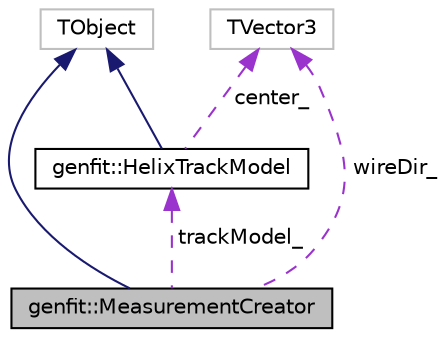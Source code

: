 digraph "genfit::MeasurementCreator"
{
 // LATEX_PDF_SIZE
  edge [fontname="Helvetica",fontsize="10",labelfontname="Helvetica",labelfontsize="10"];
  node [fontname="Helvetica",fontsize="10",shape=record];
  Node1 [label="genfit::MeasurementCreator",height=0.2,width=0.4,color="black", fillcolor="grey75", style="filled", fontcolor="black",tooltip="Create different measurement types along a HelixTrackModel for testing purposes."];
  Node2 -> Node1 [dir="back",color="midnightblue",fontsize="10",style="solid",fontname="Helvetica"];
  Node2 [label="TObject",height=0.2,width=0.4,color="grey75", fillcolor="white", style="filled",tooltip=" "];
  Node3 -> Node1 [dir="back",color="darkorchid3",fontsize="10",style="dashed",label=" wireDir_" ,fontname="Helvetica"];
  Node3 [label="TVector3",height=0.2,width=0.4,color="grey75", fillcolor="white", style="filled",tooltip=" "];
  Node4 -> Node1 [dir="back",color="darkorchid3",fontsize="10",style="dashed",label=" trackModel_" ,fontname="Helvetica"];
  Node4 [label="genfit::HelixTrackModel",height=0.2,width=0.4,color="black", fillcolor="white", style="filled",URL="$classgenfit_1_1HelixTrackModel.html",tooltip="Helix track model for testing purposes."];
  Node2 -> Node4 [dir="back",color="midnightblue",fontsize="10",style="solid",fontname="Helvetica"];
  Node3 -> Node4 [dir="back",color="darkorchid3",fontsize="10",style="dashed",label=" center_" ,fontname="Helvetica"];
}
